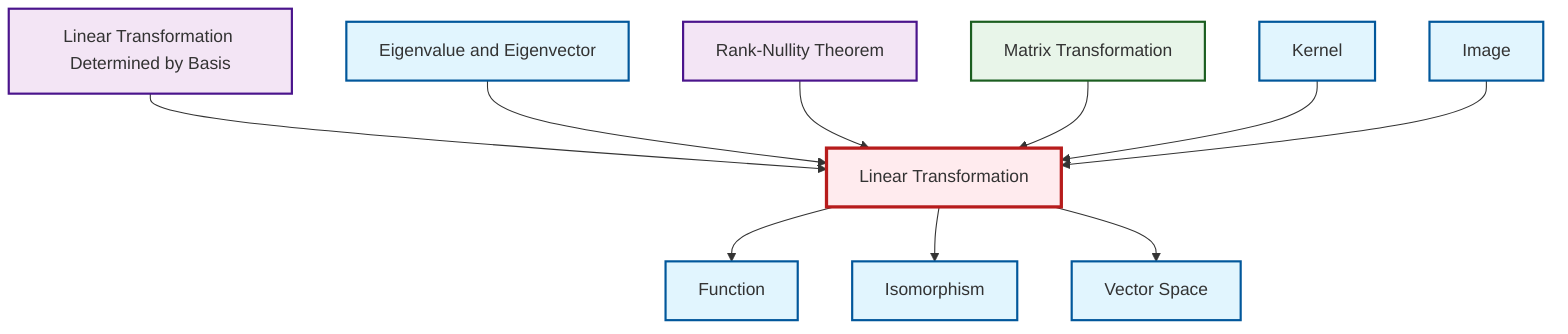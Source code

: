 graph TD
    classDef definition fill:#e1f5fe,stroke:#01579b,stroke-width:2px
    classDef theorem fill:#f3e5f5,stroke:#4a148c,stroke-width:2px
    classDef axiom fill:#fff3e0,stroke:#e65100,stroke-width:2px
    classDef example fill:#e8f5e9,stroke:#1b5e20,stroke-width:2px
    classDef current fill:#ffebee,stroke:#b71c1c,stroke-width:3px
    def-vector-space["Vector Space"]:::definition
    def-linear-transformation["Linear Transformation"]:::definition
    def-isomorphism["Isomorphism"]:::definition
    ex-matrix-transformation["Matrix Transformation"]:::example
    thm-rank-nullity["Rank-Nullity Theorem"]:::theorem
    def-function["Function"]:::definition
    thm-linear-transformation-basis["Linear Transformation Determined by Basis"]:::theorem
    def-kernel["Kernel"]:::definition
    def-eigenvalue-eigenvector["Eigenvalue and Eigenvector"]:::definition
    def-image["Image"]:::definition
    thm-linear-transformation-basis --> def-linear-transformation
    def-eigenvalue-eigenvector --> def-linear-transformation
    thm-rank-nullity --> def-linear-transformation
    def-linear-transformation --> def-function
    def-linear-transformation --> def-isomorphism
    ex-matrix-transformation --> def-linear-transformation
    def-linear-transformation --> def-vector-space
    def-kernel --> def-linear-transformation
    def-image --> def-linear-transformation
    class def-linear-transformation current